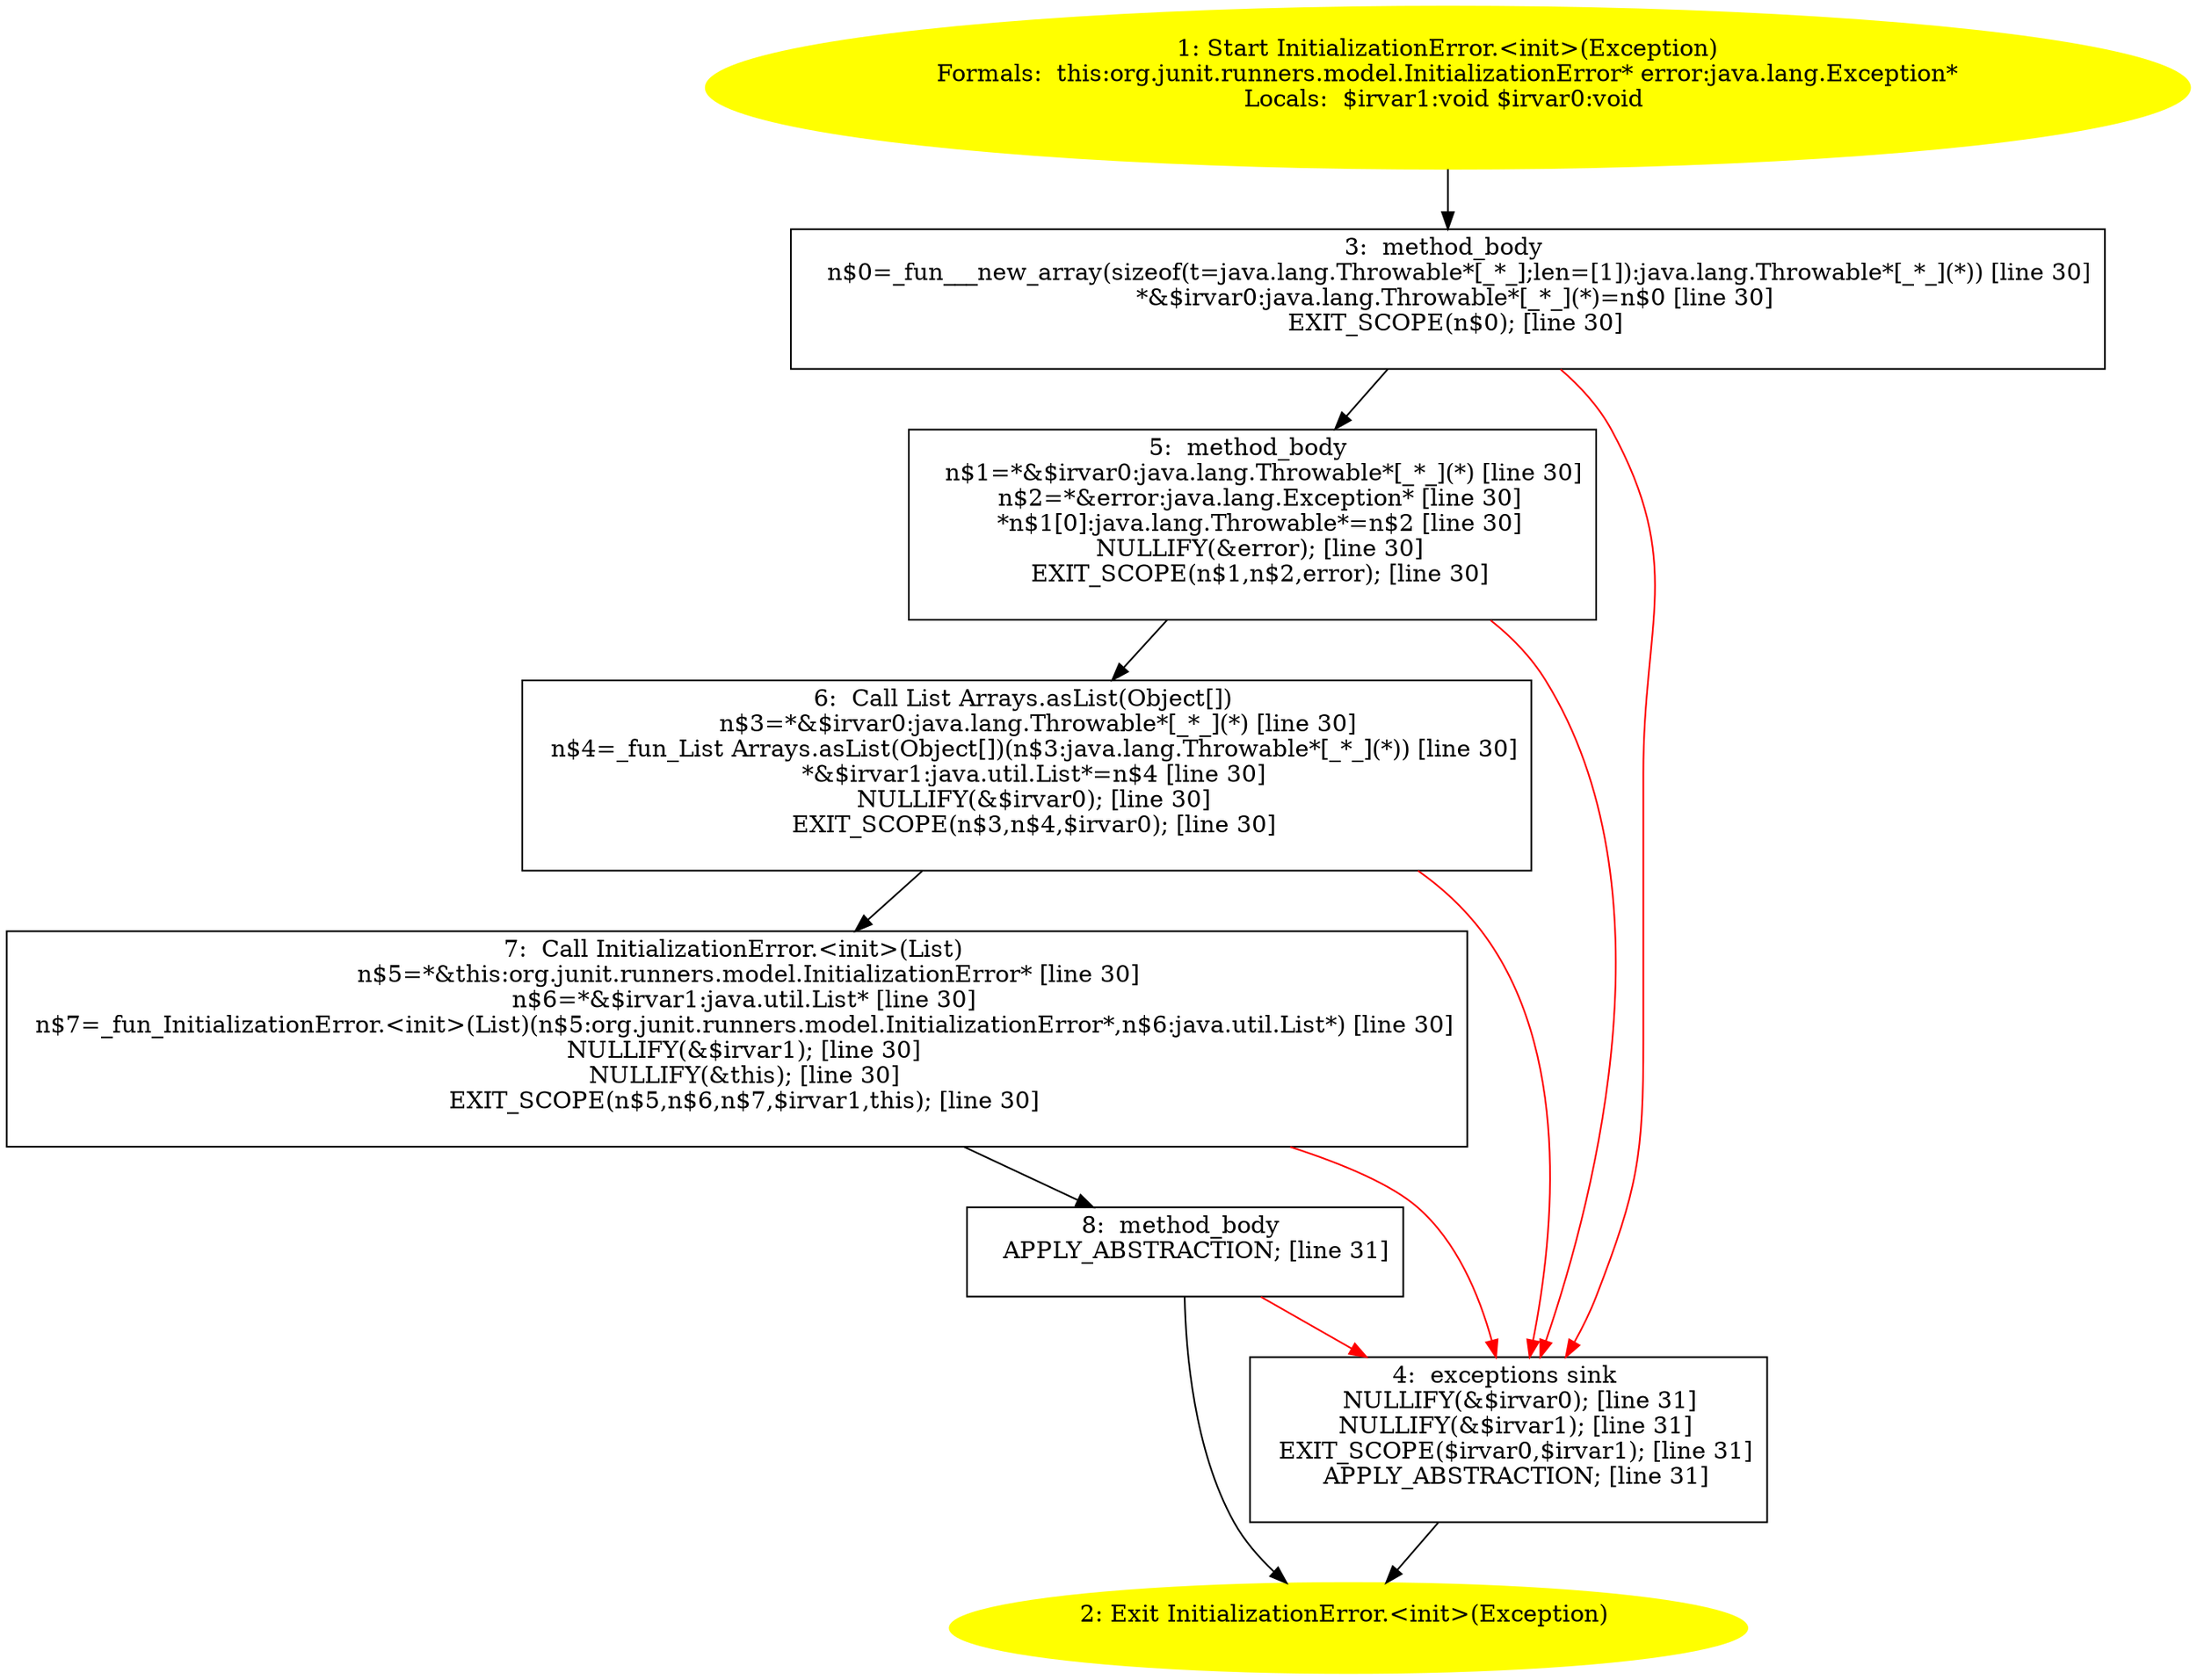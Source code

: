 /* @generated */
digraph cfg {
"org.junit.runners.model.InitializationError.<init>(java.lang.Exception).ad0bf9b4566418532907cdf96aa87123_1" [label="1: Start InitializationError.<init>(Exception)\nFormals:  this:org.junit.runners.model.InitializationError* error:java.lang.Exception*\nLocals:  $irvar1:void $irvar0:void \n  " color=yellow style=filled]
	

	 "org.junit.runners.model.InitializationError.<init>(java.lang.Exception).ad0bf9b4566418532907cdf96aa87123_1" -> "org.junit.runners.model.InitializationError.<init>(java.lang.Exception).ad0bf9b4566418532907cdf96aa87123_3" ;
"org.junit.runners.model.InitializationError.<init>(java.lang.Exception).ad0bf9b4566418532907cdf96aa87123_2" [label="2: Exit InitializationError.<init>(Exception) \n  " color=yellow style=filled]
	

"org.junit.runners.model.InitializationError.<init>(java.lang.Exception).ad0bf9b4566418532907cdf96aa87123_3" [label="3:  method_body \n   n$0=_fun___new_array(sizeof(t=java.lang.Throwable*[_*_];len=[1]):java.lang.Throwable*[_*_](*)) [line 30]\n  *&$irvar0:java.lang.Throwable*[_*_](*)=n$0 [line 30]\n  EXIT_SCOPE(n$0); [line 30]\n " shape="box"]
	

	 "org.junit.runners.model.InitializationError.<init>(java.lang.Exception).ad0bf9b4566418532907cdf96aa87123_3" -> "org.junit.runners.model.InitializationError.<init>(java.lang.Exception).ad0bf9b4566418532907cdf96aa87123_5" ;
	 "org.junit.runners.model.InitializationError.<init>(java.lang.Exception).ad0bf9b4566418532907cdf96aa87123_3" -> "org.junit.runners.model.InitializationError.<init>(java.lang.Exception).ad0bf9b4566418532907cdf96aa87123_4" [color="red" ];
"org.junit.runners.model.InitializationError.<init>(java.lang.Exception).ad0bf9b4566418532907cdf96aa87123_4" [label="4:  exceptions sink \n   NULLIFY(&$irvar0); [line 31]\n  NULLIFY(&$irvar1); [line 31]\n  EXIT_SCOPE($irvar0,$irvar1); [line 31]\n  APPLY_ABSTRACTION; [line 31]\n " shape="box"]
	

	 "org.junit.runners.model.InitializationError.<init>(java.lang.Exception).ad0bf9b4566418532907cdf96aa87123_4" -> "org.junit.runners.model.InitializationError.<init>(java.lang.Exception).ad0bf9b4566418532907cdf96aa87123_2" ;
"org.junit.runners.model.InitializationError.<init>(java.lang.Exception).ad0bf9b4566418532907cdf96aa87123_5" [label="5:  method_body \n   n$1=*&$irvar0:java.lang.Throwable*[_*_](*) [line 30]\n  n$2=*&error:java.lang.Exception* [line 30]\n  *n$1[0]:java.lang.Throwable*=n$2 [line 30]\n  NULLIFY(&error); [line 30]\n  EXIT_SCOPE(n$1,n$2,error); [line 30]\n " shape="box"]
	

	 "org.junit.runners.model.InitializationError.<init>(java.lang.Exception).ad0bf9b4566418532907cdf96aa87123_5" -> "org.junit.runners.model.InitializationError.<init>(java.lang.Exception).ad0bf9b4566418532907cdf96aa87123_6" ;
	 "org.junit.runners.model.InitializationError.<init>(java.lang.Exception).ad0bf9b4566418532907cdf96aa87123_5" -> "org.junit.runners.model.InitializationError.<init>(java.lang.Exception).ad0bf9b4566418532907cdf96aa87123_4" [color="red" ];
"org.junit.runners.model.InitializationError.<init>(java.lang.Exception).ad0bf9b4566418532907cdf96aa87123_6" [label="6:  Call List Arrays.asList(Object[]) \n   n$3=*&$irvar0:java.lang.Throwable*[_*_](*) [line 30]\n  n$4=_fun_List Arrays.asList(Object[])(n$3:java.lang.Throwable*[_*_](*)) [line 30]\n  *&$irvar1:java.util.List*=n$4 [line 30]\n  NULLIFY(&$irvar0); [line 30]\n  EXIT_SCOPE(n$3,n$4,$irvar0); [line 30]\n " shape="box"]
	

	 "org.junit.runners.model.InitializationError.<init>(java.lang.Exception).ad0bf9b4566418532907cdf96aa87123_6" -> "org.junit.runners.model.InitializationError.<init>(java.lang.Exception).ad0bf9b4566418532907cdf96aa87123_7" ;
	 "org.junit.runners.model.InitializationError.<init>(java.lang.Exception).ad0bf9b4566418532907cdf96aa87123_6" -> "org.junit.runners.model.InitializationError.<init>(java.lang.Exception).ad0bf9b4566418532907cdf96aa87123_4" [color="red" ];
"org.junit.runners.model.InitializationError.<init>(java.lang.Exception).ad0bf9b4566418532907cdf96aa87123_7" [label="7:  Call InitializationError.<init>(List) \n   n$5=*&this:org.junit.runners.model.InitializationError* [line 30]\n  n$6=*&$irvar1:java.util.List* [line 30]\n  n$7=_fun_InitializationError.<init>(List)(n$5:org.junit.runners.model.InitializationError*,n$6:java.util.List*) [line 30]\n  NULLIFY(&$irvar1); [line 30]\n  NULLIFY(&this); [line 30]\n  EXIT_SCOPE(n$5,n$6,n$7,$irvar1,this); [line 30]\n " shape="box"]
	

	 "org.junit.runners.model.InitializationError.<init>(java.lang.Exception).ad0bf9b4566418532907cdf96aa87123_7" -> "org.junit.runners.model.InitializationError.<init>(java.lang.Exception).ad0bf9b4566418532907cdf96aa87123_8" ;
	 "org.junit.runners.model.InitializationError.<init>(java.lang.Exception).ad0bf9b4566418532907cdf96aa87123_7" -> "org.junit.runners.model.InitializationError.<init>(java.lang.Exception).ad0bf9b4566418532907cdf96aa87123_4" [color="red" ];
"org.junit.runners.model.InitializationError.<init>(java.lang.Exception).ad0bf9b4566418532907cdf96aa87123_8" [label="8:  method_body \n   APPLY_ABSTRACTION; [line 31]\n " shape="box"]
	

	 "org.junit.runners.model.InitializationError.<init>(java.lang.Exception).ad0bf9b4566418532907cdf96aa87123_8" -> "org.junit.runners.model.InitializationError.<init>(java.lang.Exception).ad0bf9b4566418532907cdf96aa87123_2" ;
	 "org.junit.runners.model.InitializationError.<init>(java.lang.Exception).ad0bf9b4566418532907cdf96aa87123_8" -> "org.junit.runners.model.InitializationError.<init>(java.lang.Exception).ad0bf9b4566418532907cdf96aa87123_4" [color="red" ];
}
